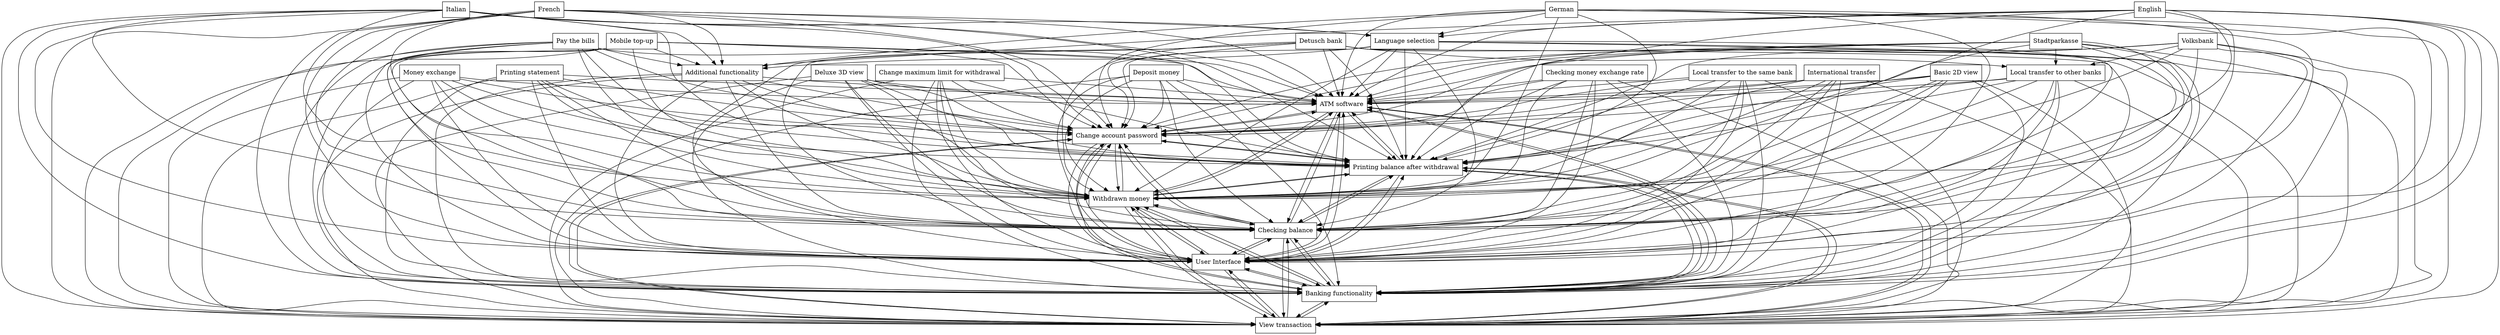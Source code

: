 digraph{
graph [rankdir=TB];
node [shape=box];
edge [arrowhead=normal];
0[label="ATM software",]
1[label="Change account password",]
2[label="Change maximum limit for withdrawal",]
3[label="French",]
4[label="Deposit money",]
5[label="Printing statement",]
6[label="Money exchange",]
7[label="View transaction",]
8[label="Banking functionality",]
9[label="Additional functionality",]
10[label="User Interface",]
11[label="Italian",]
12[label="Checking balance",]
13[label="Basic 2D view",]
14[label="Stadtparkasse",]
15[label="Language selection",]
16[label="Local transfer to the same bank",]
17[label="Withdrawn money",]
18[label="Deluxe 3D view",]
19[label="International transfer",]
20[label="English",]
21[label="Checking money exchange rate",]
22[label="Volksbank",]
23[label="Pay the bills",]
24[label="Mobile top-up",]
25[label="Local transfer to other banks",]
26[label="German",]
27[label="Printing balance after withdrawal",]
28[label="Detusch bank",]
0->1[label="",]
0->7[label="",]
0->8[label="",]
0->10[label="",]
0->12[label="",]
0->17[label="",]
0->27[label="",]
1->0[label="",]
1->7[label="",]
1->8[label="",]
1->10[label="",]
1->12[label="",]
1->17[label="",]
1->27[label="",]
2->0[label="",]
2->1[label="",]
2->7[label="",]
2->8[label="",]
2->10[label="",]
2->12[label="",]
2->17[label="",]
2->27[label="",]
3->0[label="",]
3->1[label="",]
3->7[label="",]
3->8[label="",]
3->9[label="",]
3->10[label="",]
3->12[label="",]
3->15[label="",]
3->17[label="",]
3->27[label="",]
4->0[label="",]
4->1[label="",]
4->7[label="",]
4->8[label="",]
4->10[label="",]
4->12[label="",]
4->17[label="",]
4->27[label="",]
5->0[label="",]
5->1[label="",]
5->7[label="",]
5->8[label="",]
5->10[label="",]
5->12[label="",]
5->17[label="",]
5->27[label="",]
6->0[label="",]
6->1[label="",]
6->7[label="",]
6->8[label="",]
6->10[label="",]
6->12[label="",]
6->17[label="",]
6->27[label="",]
7->0[label="",]
7->1[label="",]
7->8[label="",]
7->10[label="",]
7->12[label="",]
7->17[label="",]
7->27[label="",]
8->0[label="",]
8->1[label="",]
8->7[label="",]
8->10[label="",]
8->12[label="",]
8->17[label="",]
8->27[label="",]
9->0[label="",]
9->1[label="",]
9->7[label="",]
9->8[label="",]
9->10[label="",]
9->12[label="",]
9->17[label="",]
9->27[label="",]
10->0[label="",]
10->1[label="",]
10->7[label="",]
10->8[label="",]
10->12[label="",]
10->17[label="",]
10->27[label="",]
11->0[label="",]
11->1[label="",]
11->7[label="",]
11->8[label="",]
11->9[label="",]
11->10[label="",]
11->12[label="",]
11->15[label="",]
11->17[label="",]
11->27[label="",]
12->0[label="",]
12->1[label="",]
12->7[label="",]
12->8[label="",]
12->10[label="",]
12->17[label="",]
12->27[label="",]
13->0[label="",]
13->1[label="",]
13->7[label="",]
13->8[label="",]
13->10[label="",]
13->12[label="",]
13->17[label="",]
13->27[label="",]
14->0[label="",]
14->1[label="",]
14->7[label="",]
14->8[label="",]
14->10[label="",]
14->12[label="",]
14->17[label="",]
14->25[label="",]
14->27[label="",]
15->0[label="",]
15->1[label="",]
15->7[label="",]
15->8[label="",]
15->9[label="",]
15->10[label="",]
15->12[label="",]
15->17[label="",]
15->27[label="",]
16->0[label="",]
16->1[label="",]
16->7[label="",]
16->8[label="",]
16->10[label="",]
16->12[label="",]
16->17[label="",]
16->27[label="",]
17->0[label="",]
17->1[label="",]
17->7[label="",]
17->8[label="",]
17->10[label="",]
17->12[label="",]
17->27[label="",]
18->0[label="",]
18->1[label="",]
18->7[label="",]
18->8[label="",]
18->10[label="",]
18->12[label="",]
18->17[label="",]
18->27[label="",]
19->0[label="",]
19->1[label="",]
19->7[label="",]
19->8[label="",]
19->10[label="",]
19->12[label="",]
19->17[label="",]
19->27[label="",]
20->0[label="",]
20->1[label="",]
20->7[label="",]
20->8[label="",]
20->9[label="",]
20->10[label="",]
20->12[label="",]
20->15[label="",]
20->17[label="",]
20->27[label="",]
21->0[label="",]
21->1[label="",]
21->7[label="",]
21->8[label="",]
21->10[label="",]
21->12[label="",]
21->17[label="",]
21->27[label="",]
22->0[label="",]
22->1[label="",]
22->7[label="",]
22->8[label="",]
22->10[label="",]
22->12[label="",]
22->17[label="",]
22->25[label="",]
22->27[label="",]
23->0[label="",]
23->1[label="",]
23->7[label="",]
23->8[label="",]
23->9[label="",]
23->10[label="",]
23->12[label="",]
23->17[label="",]
23->27[label="",]
24->0[label="",]
24->1[label="",]
24->7[label="",]
24->8[label="",]
24->9[label="",]
24->10[label="",]
24->12[label="",]
24->17[label="",]
24->27[label="",]
25->0[label="",]
25->1[label="",]
25->7[label="",]
25->8[label="",]
25->10[label="",]
25->12[label="",]
25->17[label="",]
25->27[label="",]
26->0[label="",]
26->1[label="",]
26->7[label="",]
26->8[label="",]
26->9[label="",]
26->10[label="",]
26->12[label="",]
26->15[label="",]
26->17[label="",]
26->27[label="",]
27->0[label="",]
27->1[label="",]
27->7[label="",]
27->8[label="",]
27->10[label="",]
27->12[label="",]
27->17[label="",]
28->0[label="",]
28->1[label="",]
28->7[label="",]
28->8[label="",]
28->10[label="",]
28->12[label="",]
28->17[label="",]
28->25[label="",]
28->27[label="",]
}
